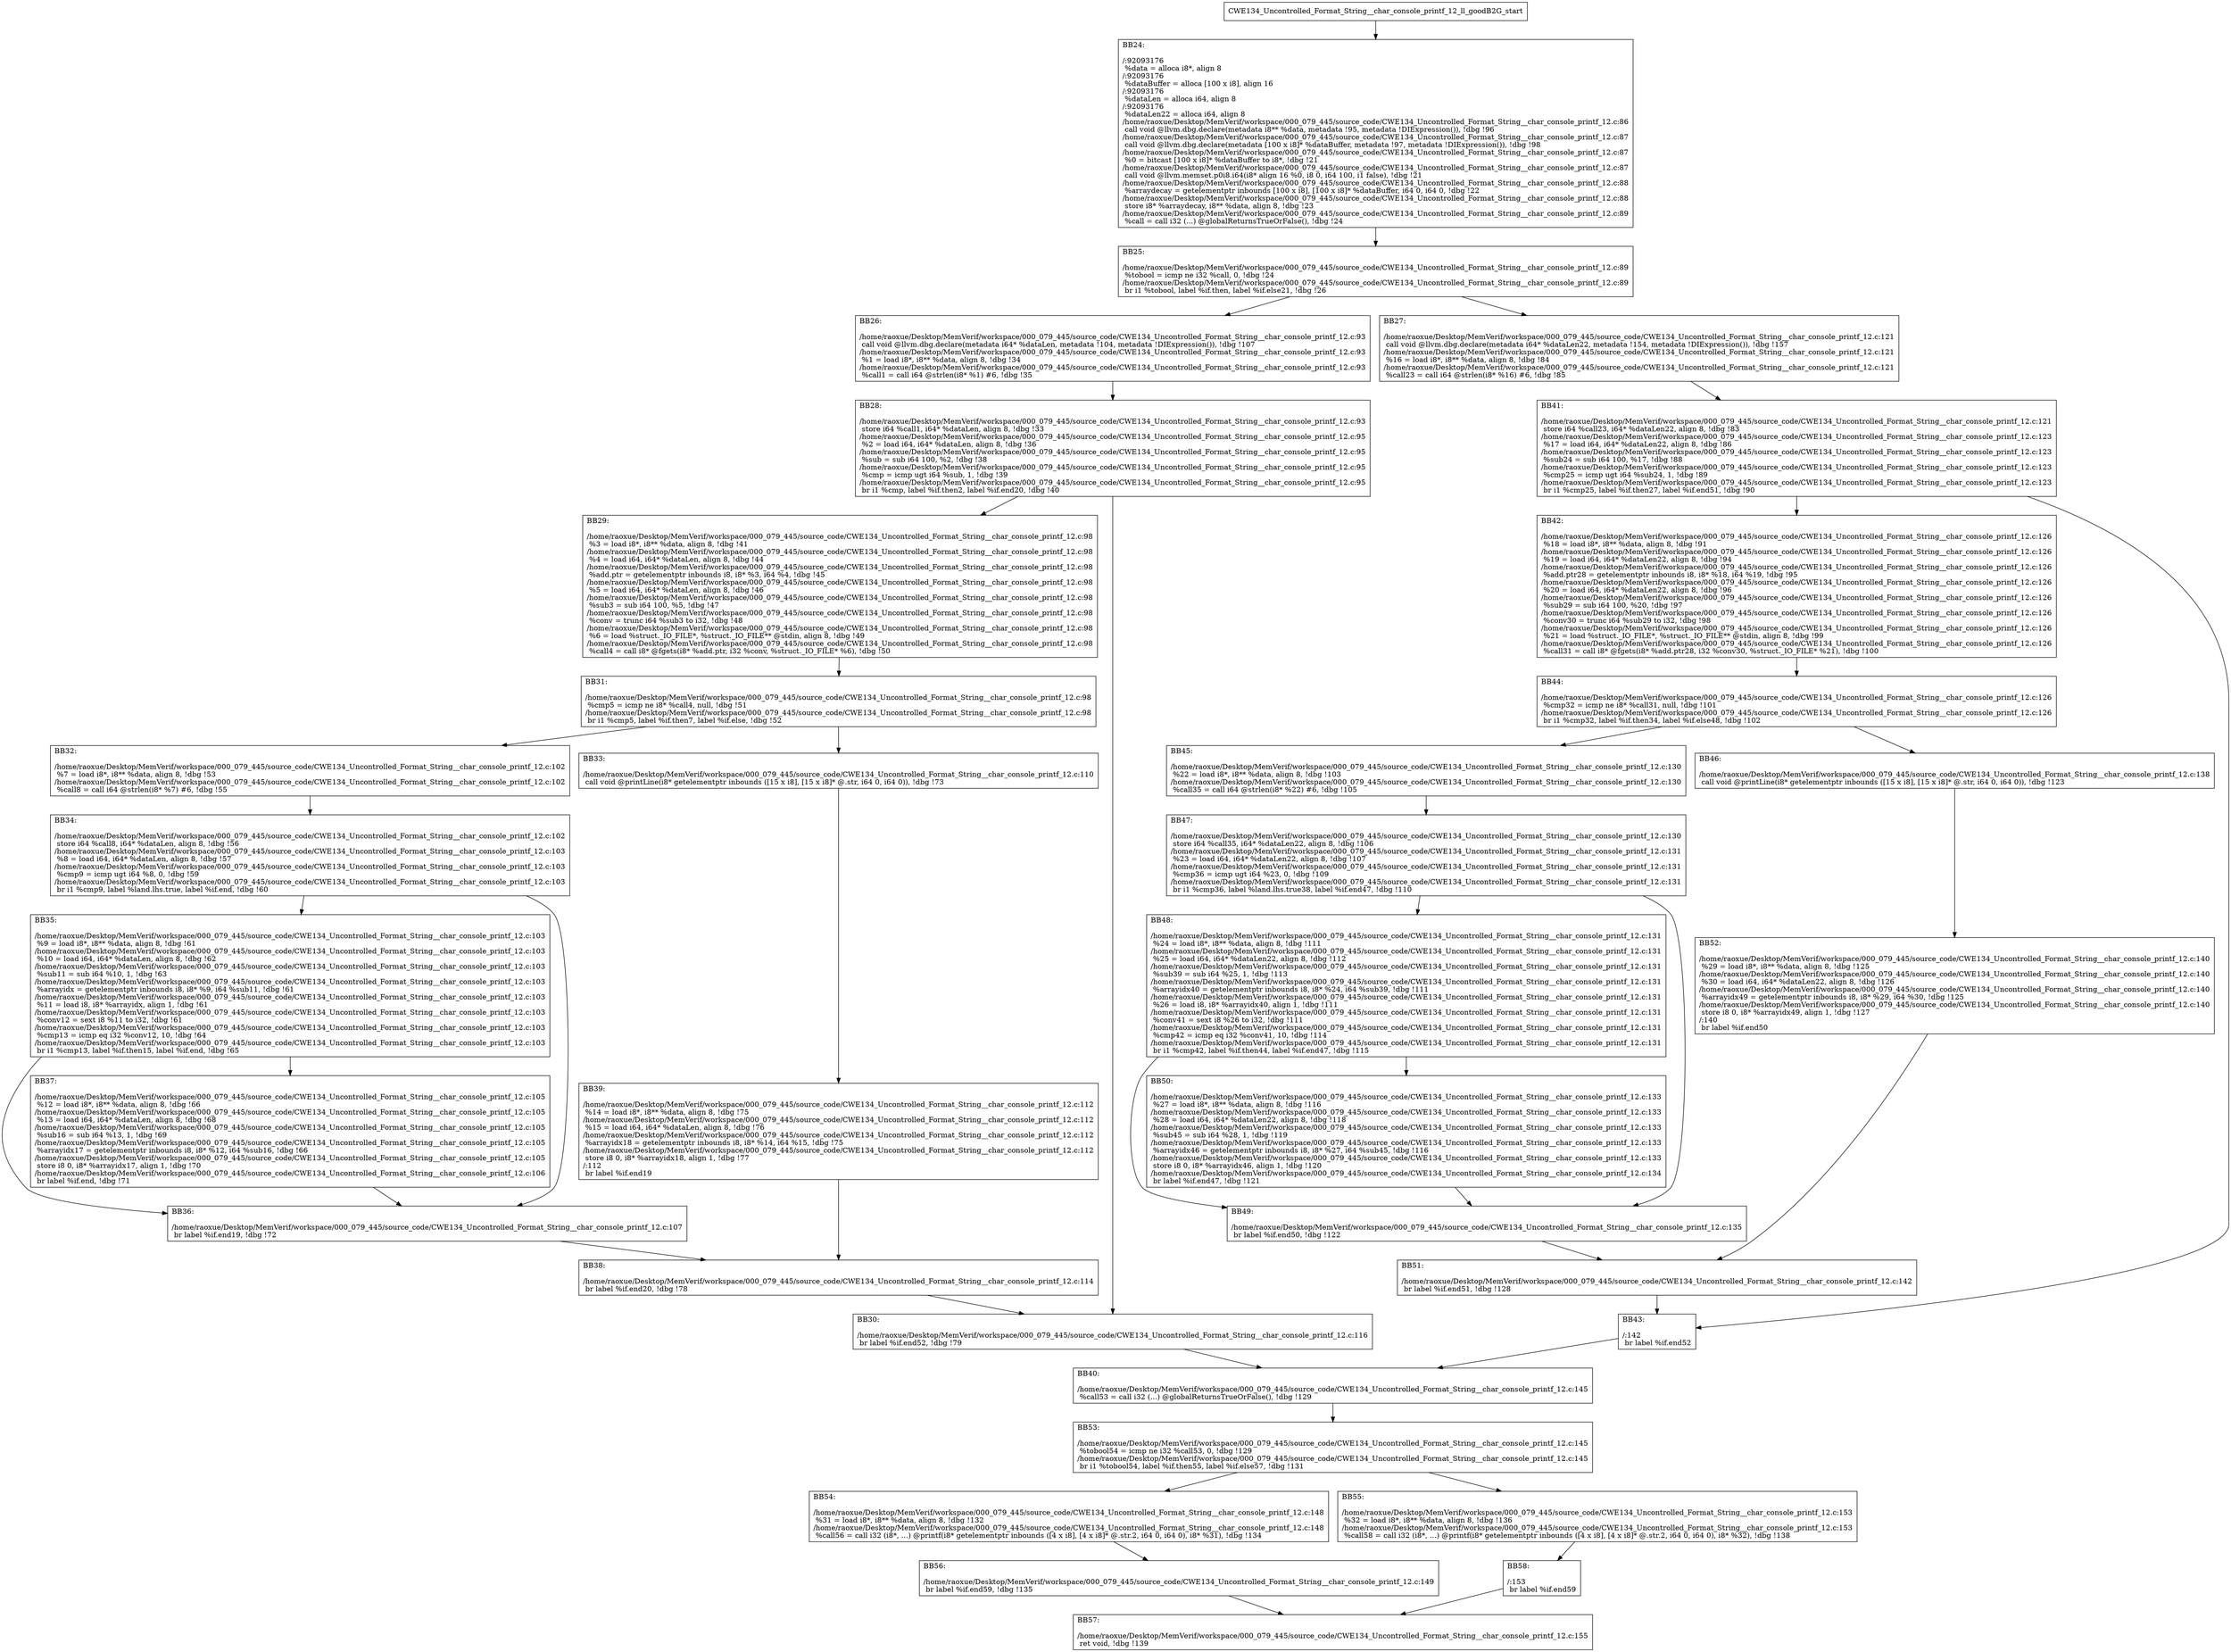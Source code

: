 digraph "CFG for'CWE134_Uncontrolled_Format_String__char_console_printf_12_ll_goodB2G' function" {
	BBCWE134_Uncontrolled_Format_String__char_console_printf_12_ll_goodB2G_start[shape=record,label="{CWE134_Uncontrolled_Format_String__char_console_printf_12_ll_goodB2G_start}"];
	BBCWE134_Uncontrolled_Format_String__char_console_printf_12_ll_goodB2G_start-> CWE134_Uncontrolled_Format_String__char_console_printf_12_ll_goodB2GBB24;
	CWE134_Uncontrolled_Format_String__char_console_printf_12_ll_goodB2GBB24 [shape=record, label="{BB24:\l\l/:92093176\l
  %data = alloca i8*, align 8\l
/:92093176\l
  %dataBuffer = alloca [100 x i8], align 16\l
/:92093176\l
  %dataLen = alloca i64, align 8\l
/:92093176\l
  %dataLen22 = alloca i64, align 8\l
/home/raoxue/Desktop/MemVerif/workspace/000_079_445/source_code/CWE134_Uncontrolled_Format_String__char_console_printf_12.c:86\l
  call void @llvm.dbg.declare(metadata i8** %data, metadata !95, metadata !DIExpression()), !dbg !96\l
/home/raoxue/Desktop/MemVerif/workspace/000_079_445/source_code/CWE134_Uncontrolled_Format_String__char_console_printf_12.c:87\l
  call void @llvm.dbg.declare(metadata [100 x i8]* %dataBuffer, metadata !97, metadata !DIExpression()), !dbg !98\l
/home/raoxue/Desktop/MemVerif/workspace/000_079_445/source_code/CWE134_Uncontrolled_Format_String__char_console_printf_12.c:87\l
  %0 = bitcast [100 x i8]* %dataBuffer to i8*, !dbg !21\l
/home/raoxue/Desktop/MemVerif/workspace/000_079_445/source_code/CWE134_Uncontrolled_Format_String__char_console_printf_12.c:87\l
  call void @llvm.memset.p0i8.i64(i8* align 16 %0, i8 0, i64 100, i1 false), !dbg !21\l
/home/raoxue/Desktop/MemVerif/workspace/000_079_445/source_code/CWE134_Uncontrolled_Format_String__char_console_printf_12.c:88\l
  %arraydecay = getelementptr inbounds [100 x i8], [100 x i8]* %dataBuffer, i64 0, i64 0, !dbg !22\l
/home/raoxue/Desktop/MemVerif/workspace/000_079_445/source_code/CWE134_Uncontrolled_Format_String__char_console_printf_12.c:88\l
  store i8* %arraydecay, i8** %data, align 8, !dbg !23\l
/home/raoxue/Desktop/MemVerif/workspace/000_079_445/source_code/CWE134_Uncontrolled_Format_String__char_console_printf_12.c:89\l
  %call = call i32 (...) @globalReturnsTrueOrFalse(), !dbg !24\l
}"];
	CWE134_Uncontrolled_Format_String__char_console_printf_12_ll_goodB2GBB24-> CWE134_Uncontrolled_Format_String__char_console_printf_12_ll_goodB2GBB25;
	CWE134_Uncontrolled_Format_String__char_console_printf_12_ll_goodB2GBB25 [shape=record, label="{BB25:\l\l/home/raoxue/Desktop/MemVerif/workspace/000_079_445/source_code/CWE134_Uncontrolled_Format_String__char_console_printf_12.c:89\l
  %tobool = icmp ne i32 %call, 0, !dbg !24\l
/home/raoxue/Desktop/MemVerif/workspace/000_079_445/source_code/CWE134_Uncontrolled_Format_String__char_console_printf_12.c:89\l
  br i1 %tobool, label %if.then, label %if.else21, !dbg !26\l
}"];
	CWE134_Uncontrolled_Format_String__char_console_printf_12_ll_goodB2GBB25-> CWE134_Uncontrolled_Format_String__char_console_printf_12_ll_goodB2GBB26;
	CWE134_Uncontrolled_Format_String__char_console_printf_12_ll_goodB2GBB25-> CWE134_Uncontrolled_Format_String__char_console_printf_12_ll_goodB2GBB27;
	CWE134_Uncontrolled_Format_String__char_console_printf_12_ll_goodB2GBB26 [shape=record, label="{BB26:\l\l/home/raoxue/Desktop/MemVerif/workspace/000_079_445/source_code/CWE134_Uncontrolled_Format_String__char_console_printf_12.c:93\l
  call void @llvm.dbg.declare(metadata i64* %dataLen, metadata !104, metadata !DIExpression()), !dbg !107\l
/home/raoxue/Desktop/MemVerif/workspace/000_079_445/source_code/CWE134_Uncontrolled_Format_String__char_console_printf_12.c:93\l
  %1 = load i8*, i8** %data, align 8, !dbg !34\l
/home/raoxue/Desktop/MemVerif/workspace/000_079_445/source_code/CWE134_Uncontrolled_Format_String__char_console_printf_12.c:93\l
  %call1 = call i64 @strlen(i8* %1) #6, !dbg !35\l
}"];
	CWE134_Uncontrolled_Format_String__char_console_printf_12_ll_goodB2GBB26-> CWE134_Uncontrolled_Format_String__char_console_printf_12_ll_goodB2GBB28;
	CWE134_Uncontrolled_Format_String__char_console_printf_12_ll_goodB2GBB28 [shape=record, label="{BB28:\l\l/home/raoxue/Desktop/MemVerif/workspace/000_079_445/source_code/CWE134_Uncontrolled_Format_String__char_console_printf_12.c:93\l
  store i64 %call1, i64* %dataLen, align 8, !dbg !33\l
/home/raoxue/Desktop/MemVerif/workspace/000_079_445/source_code/CWE134_Uncontrolled_Format_String__char_console_printf_12.c:95\l
  %2 = load i64, i64* %dataLen, align 8, !dbg !36\l
/home/raoxue/Desktop/MemVerif/workspace/000_079_445/source_code/CWE134_Uncontrolled_Format_String__char_console_printf_12.c:95\l
  %sub = sub i64 100, %2, !dbg !38\l
/home/raoxue/Desktop/MemVerif/workspace/000_079_445/source_code/CWE134_Uncontrolled_Format_String__char_console_printf_12.c:95\l
  %cmp = icmp ugt i64 %sub, 1, !dbg !39\l
/home/raoxue/Desktop/MemVerif/workspace/000_079_445/source_code/CWE134_Uncontrolled_Format_String__char_console_printf_12.c:95\l
  br i1 %cmp, label %if.then2, label %if.end20, !dbg !40\l
}"];
	CWE134_Uncontrolled_Format_String__char_console_printf_12_ll_goodB2GBB28-> CWE134_Uncontrolled_Format_String__char_console_printf_12_ll_goodB2GBB29;
	CWE134_Uncontrolled_Format_String__char_console_printf_12_ll_goodB2GBB28-> CWE134_Uncontrolled_Format_String__char_console_printf_12_ll_goodB2GBB30;
	CWE134_Uncontrolled_Format_String__char_console_printf_12_ll_goodB2GBB29 [shape=record, label="{BB29:\l\l/home/raoxue/Desktop/MemVerif/workspace/000_079_445/source_code/CWE134_Uncontrolled_Format_String__char_console_printf_12.c:98\l
  %3 = load i8*, i8** %data, align 8, !dbg !41\l
/home/raoxue/Desktop/MemVerif/workspace/000_079_445/source_code/CWE134_Uncontrolled_Format_String__char_console_printf_12.c:98\l
  %4 = load i64, i64* %dataLen, align 8, !dbg !44\l
/home/raoxue/Desktop/MemVerif/workspace/000_079_445/source_code/CWE134_Uncontrolled_Format_String__char_console_printf_12.c:98\l
  %add.ptr = getelementptr inbounds i8, i8* %3, i64 %4, !dbg !45\l
/home/raoxue/Desktop/MemVerif/workspace/000_079_445/source_code/CWE134_Uncontrolled_Format_String__char_console_printf_12.c:98\l
  %5 = load i64, i64* %dataLen, align 8, !dbg !46\l
/home/raoxue/Desktop/MemVerif/workspace/000_079_445/source_code/CWE134_Uncontrolled_Format_String__char_console_printf_12.c:98\l
  %sub3 = sub i64 100, %5, !dbg !47\l
/home/raoxue/Desktop/MemVerif/workspace/000_079_445/source_code/CWE134_Uncontrolled_Format_String__char_console_printf_12.c:98\l
  %conv = trunc i64 %sub3 to i32, !dbg !48\l
/home/raoxue/Desktop/MemVerif/workspace/000_079_445/source_code/CWE134_Uncontrolled_Format_String__char_console_printf_12.c:98\l
  %6 = load %struct._IO_FILE*, %struct._IO_FILE** @stdin, align 8, !dbg !49\l
/home/raoxue/Desktop/MemVerif/workspace/000_079_445/source_code/CWE134_Uncontrolled_Format_String__char_console_printf_12.c:98\l
  %call4 = call i8* @fgets(i8* %add.ptr, i32 %conv, %struct._IO_FILE* %6), !dbg !50\l
}"];
	CWE134_Uncontrolled_Format_String__char_console_printf_12_ll_goodB2GBB29-> CWE134_Uncontrolled_Format_String__char_console_printf_12_ll_goodB2GBB31;
	CWE134_Uncontrolled_Format_String__char_console_printf_12_ll_goodB2GBB31 [shape=record, label="{BB31:\l\l/home/raoxue/Desktop/MemVerif/workspace/000_079_445/source_code/CWE134_Uncontrolled_Format_String__char_console_printf_12.c:98\l
  %cmp5 = icmp ne i8* %call4, null, !dbg !51\l
/home/raoxue/Desktop/MemVerif/workspace/000_079_445/source_code/CWE134_Uncontrolled_Format_String__char_console_printf_12.c:98\l
  br i1 %cmp5, label %if.then7, label %if.else, !dbg !52\l
}"];
	CWE134_Uncontrolled_Format_String__char_console_printf_12_ll_goodB2GBB31-> CWE134_Uncontrolled_Format_String__char_console_printf_12_ll_goodB2GBB32;
	CWE134_Uncontrolled_Format_String__char_console_printf_12_ll_goodB2GBB31-> CWE134_Uncontrolled_Format_String__char_console_printf_12_ll_goodB2GBB33;
	CWE134_Uncontrolled_Format_String__char_console_printf_12_ll_goodB2GBB32 [shape=record, label="{BB32:\l\l/home/raoxue/Desktop/MemVerif/workspace/000_079_445/source_code/CWE134_Uncontrolled_Format_String__char_console_printf_12.c:102\l
  %7 = load i8*, i8** %data, align 8, !dbg !53\l
/home/raoxue/Desktop/MemVerif/workspace/000_079_445/source_code/CWE134_Uncontrolled_Format_String__char_console_printf_12.c:102\l
  %call8 = call i64 @strlen(i8* %7) #6, !dbg !55\l
}"];
	CWE134_Uncontrolled_Format_String__char_console_printf_12_ll_goodB2GBB32-> CWE134_Uncontrolled_Format_String__char_console_printf_12_ll_goodB2GBB34;
	CWE134_Uncontrolled_Format_String__char_console_printf_12_ll_goodB2GBB34 [shape=record, label="{BB34:\l\l/home/raoxue/Desktop/MemVerif/workspace/000_079_445/source_code/CWE134_Uncontrolled_Format_String__char_console_printf_12.c:102\l
  store i64 %call8, i64* %dataLen, align 8, !dbg !56\l
/home/raoxue/Desktop/MemVerif/workspace/000_079_445/source_code/CWE134_Uncontrolled_Format_String__char_console_printf_12.c:103\l
  %8 = load i64, i64* %dataLen, align 8, !dbg !57\l
/home/raoxue/Desktop/MemVerif/workspace/000_079_445/source_code/CWE134_Uncontrolled_Format_String__char_console_printf_12.c:103\l
  %cmp9 = icmp ugt i64 %8, 0, !dbg !59\l
/home/raoxue/Desktop/MemVerif/workspace/000_079_445/source_code/CWE134_Uncontrolled_Format_String__char_console_printf_12.c:103\l
  br i1 %cmp9, label %land.lhs.true, label %if.end, !dbg !60\l
}"];
	CWE134_Uncontrolled_Format_String__char_console_printf_12_ll_goodB2GBB34-> CWE134_Uncontrolled_Format_String__char_console_printf_12_ll_goodB2GBB35;
	CWE134_Uncontrolled_Format_String__char_console_printf_12_ll_goodB2GBB34-> CWE134_Uncontrolled_Format_String__char_console_printf_12_ll_goodB2GBB36;
	CWE134_Uncontrolled_Format_String__char_console_printf_12_ll_goodB2GBB35 [shape=record, label="{BB35:\l\l/home/raoxue/Desktop/MemVerif/workspace/000_079_445/source_code/CWE134_Uncontrolled_Format_String__char_console_printf_12.c:103\l
  %9 = load i8*, i8** %data, align 8, !dbg !61\l
/home/raoxue/Desktop/MemVerif/workspace/000_079_445/source_code/CWE134_Uncontrolled_Format_String__char_console_printf_12.c:103\l
  %10 = load i64, i64* %dataLen, align 8, !dbg !62\l
/home/raoxue/Desktop/MemVerif/workspace/000_079_445/source_code/CWE134_Uncontrolled_Format_String__char_console_printf_12.c:103\l
  %sub11 = sub i64 %10, 1, !dbg !63\l
/home/raoxue/Desktop/MemVerif/workspace/000_079_445/source_code/CWE134_Uncontrolled_Format_String__char_console_printf_12.c:103\l
  %arrayidx = getelementptr inbounds i8, i8* %9, i64 %sub11, !dbg !61\l
/home/raoxue/Desktop/MemVerif/workspace/000_079_445/source_code/CWE134_Uncontrolled_Format_String__char_console_printf_12.c:103\l
  %11 = load i8, i8* %arrayidx, align 1, !dbg !61\l
/home/raoxue/Desktop/MemVerif/workspace/000_079_445/source_code/CWE134_Uncontrolled_Format_String__char_console_printf_12.c:103\l
  %conv12 = sext i8 %11 to i32, !dbg !61\l
/home/raoxue/Desktop/MemVerif/workspace/000_079_445/source_code/CWE134_Uncontrolled_Format_String__char_console_printf_12.c:103\l
  %cmp13 = icmp eq i32 %conv12, 10, !dbg !64\l
/home/raoxue/Desktop/MemVerif/workspace/000_079_445/source_code/CWE134_Uncontrolled_Format_String__char_console_printf_12.c:103\l
  br i1 %cmp13, label %if.then15, label %if.end, !dbg !65\l
}"];
	CWE134_Uncontrolled_Format_String__char_console_printf_12_ll_goodB2GBB35-> CWE134_Uncontrolled_Format_String__char_console_printf_12_ll_goodB2GBB37;
	CWE134_Uncontrolled_Format_String__char_console_printf_12_ll_goodB2GBB35-> CWE134_Uncontrolled_Format_String__char_console_printf_12_ll_goodB2GBB36;
	CWE134_Uncontrolled_Format_String__char_console_printf_12_ll_goodB2GBB37 [shape=record, label="{BB37:\l\l/home/raoxue/Desktop/MemVerif/workspace/000_079_445/source_code/CWE134_Uncontrolled_Format_String__char_console_printf_12.c:105\l
  %12 = load i8*, i8** %data, align 8, !dbg !66\l
/home/raoxue/Desktop/MemVerif/workspace/000_079_445/source_code/CWE134_Uncontrolled_Format_String__char_console_printf_12.c:105\l
  %13 = load i64, i64* %dataLen, align 8, !dbg !68\l
/home/raoxue/Desktop/MemVerif/workspace/000_079_445/source_code/CWE134_Uncontrolled_Format_String__char_console_printf_12.c:105\l
  %sub16 = sub i64 %13, 1, !dbg !69\l
/home/raoxue/Desktop/MemVerif/workspace/000_079_445/source_code/CWE134_Uncontrolled_Format_String__char_console_printf_12.c:105\l
  %arrayidx17 = getelementptr inbounds i8, i8* %12, i64 %sub16, !dbg !66\l
/home/raoxue/Desktop/MemVerif/workspace/000_079_445/source_code/CWE134_Uncontrolled_Format_String__char_console_printf_12.c:105\l
  store i8 0, i8* %arrayidx17, align 1, !dbg !70\l
/home/raoxue/Desktop/MemVerif/workspace/000_079_445/source_code/CWE134_Uncontrolled_Format_String__char_console_printf_12.c:106\l
  br label %if.end, !dbg !71\l
}"];
	CWE134_Uncontrolled_Format_String__char_console_printf_12_ll_goodB2GBB37-> CWE134_Uncontrolled_Format_String__char_console_printf_12_ll_goodB2GBB36;
	CWE134_Uncontrolled_Format_String__char_console_printf_12_ll_goodB2GBB36 [shape=record, label="{BB36:\l\l/home/raoxue/Desktop/MemVerif/workspace/000_079_445/source_code/CWE134_Uncontrolled_Format_String__char_console_printf_12.c:107\l
  br label %if.end19, !dbg !72\l
}"];
	CWE134_Uncontrolled_Format_String__char_console_printf_12_ll_goodB2GBB36-> CWE134_Uncontrolled_Format_String__char_console_printf_12_ll_goodB2GBB38;
	CWE134_Uncontrolled_Format_String__char_console_printf_12_ll_goodB2GBB33 [shape=record, label="{BB33:\l\l/home/raoxue/Desktop/MemVerif/workspace/000_079_445/source_code/CWE134_Uncontrolled_Format_String__char_console_printf_12.c:110\l
  call void @printLine(i8* getelementptr inbounds ([15 x i8], [15 x i8]* @.str, i64 0, i64 0)), !dbg !73\l
}"];
	CWE134_Uncontrolled_Format_String__char_console_printf_12_ll_goodB2GBB33-> CWE134_Uncontrolled_Format_String__char_console_printf_12_ll_goodB2GBB39;
	CWE134_Uncontrolled_Format_String__char_console_printf_12_ll_goodB2GBB39 [shape=record, label="{BB39:\l\l/home/raoxue/Desktop/MemVerif/workspace/000_079_445/source_code/CWE134_Uncontrolled_Format_String__char_console_printf_12.c:112\l
  %14 = load i8*, i8** %data, align 8, !dbg !75\l
/home/raoxue/Desktop/MemVerif/workspace/000_079_445/source_code/CWE134_Uncontrolled_Format_String__char_console_printf_12.c:112\l
  %15 = load i64, i64* %dataLen, align 8, !dbg !76\l
/home/raoxue/Desktop/MemVerif/workspace/000_079_445/source_code/CWE134_Uncontrolled_Format_String__char_console_printf_12.c:112\l
  %arrayidx18 = getelementptr inbounds i8, i8* %14, i64 %15, !dbg !75\l
/home/raoxue/Desktop/MemVerif/workspace/000_079_445/source_code/CWE134_Uncontrolled_Format_String__char_console_printf_12.c:112\l
  store i8 0, i8* %arrayidx18, align 1, !dbg !77\l
/:112\l
  br label %if.end19\l
}"];
	CWE134_Uncontrolled_Format_String__char_console_printf_12_ll_goodB2GBB39-> CWE134_Uncontrolled_Format_String__char_console_printf_12_ll_goodB2GBB38;
	CWE134_Uncontrolled_Format_String__char_console_printf_12_ll_goodB2GBB38 [shape=record, label="{BB38:\l\l/home/raoxue/Desktop/MemVerif/workspace/000_079_445/source_code/CWE134_Uncontrolled_Format_String__char_console_printf_12.c:114\l
  br label %if.end20, !dbg !78\l
}"];
	CWE134_Uncontrolled_Format_String__char_console_printf_12_ll_goodB2GBB38-> CWE134_Uncontrolled_Format_String__char_console_printf_12_ll_goodB2GBB30;
	CWE134_Uncontrolled_Format_String__char_console_printf_12_ll_goodB2GBB30 [shape=record, label="{BB30:\l\l/home/raoxue/Desktop/MemVerif/workspace/000_079_445/source_code/CWE134_Uncontrolled_Format_String__char_console_printf_12.c:116\l
  br label %if.end52, !dbg !79\l
}"];
	CWE134_Uncontrolled_Format_String__char_console_printf_12_ll_goodB2GBB30-> CWE134_Uncontrolled_Format_String__char_console_printf_12_ll_goodB2GBB40;
	CWE134_Uncontrolled_Format_String__char_console_printf_12_ll_goodB2GBB27 [shape=record, label="{BB27:\l\l/home/raoxue/Desktop/MemVerif/workspace/000_079_445/source_code/CWE134_Uncontrolled_Format_String__char_console_printf_12.c:121\l
  call void @llvm.dbg.declare(metadata i64* %dataLen22, metadata !154, metadata !DIExpression()), !dbg !157\l
/home/raoxue/Desktop/MemVerif/workspace/000_079_445/source_code/CWE134_Uncontrolled_Format_String__char_console_printf_12.c:121\l
  %16 = load i8*, i8** %data, align 8, !dbg !84\l
/home/raoxue/Desktop/MemVerif/workspace/000_079_445/source_code/CWE134_Uncontrolled_Format_String__char_console_printf_12.c:121\l
  %call23 = call i64 @strlen(i8* %16) #6, !dbg !85\l
}"];
	CWE134_Uncontrolled_Format_String__char_console_printf_12_ll_goodB2GBB27-> CWE134_Uncontrolled_Format_String__char_console_printf_12_ll_goodB2GBB41;
	CWE134_Uncontrolled_Format_String__char_console_printf_12_ll_goodB2GBB41 [shape=record, label="{BB41:\l\l/home/raoxue/Desktop/MemVerif/workspace/000_079_445/source_code/CWE134_Uncontrolled_Format_String__char_console_printf_12.c:121\l
  store i64 %call23, i64* %dataLen22, align 8, !dbg !83\l
/home/raoxue/Desktop/MemVerif/workspace/000_079_445/source_code/CWE134_Uncontrolled_Format_String__char_console_printf_12.c:123\l
  %17 = load i64, i64* %dataLen22, align 8, !dbg !86\l
/home/raoxue/Desktop/MemVerif/workspace/000_079_445/source_code/CWE134_Uncontrolled_Format_String__char_console_printf_12.c:123\l
  %sub24 = sub i64 100, %17, !dbg !88\l
/home/raoxue/Desktop/MemVerif/workspace/000_079_445/source_code/CWE134_Uncontrolled_Format_String__char_console_printf_12.c:123\l
  %cmp25 = icmp ugt i64 %sub24, 1, !dbg !89\l
/home/raoxue/Desktop/MemVerif/workspace/000_079_445/source_code/CWE134_Uncontrolled_Format_String__char_console_printf_12.c:123\l
  br i1 %cmp25, label %if.then27, label %if.end51, !dbg !90\l
}"];
	CWE134_Uncontrolled_Format_String__char_console_printf_12_ll_goodB2GBB41-> CWE134_Uncontrolled_Format_String__char_console_printf_12_ll_goodB2GBB42;
	CWE134_Uncontrolled_Format_String__char_console_printf_12_ll_goodB2GBB41-> CWE134_Uncontrolled_Format_String__char_console_printf_12_ll_goodB2GBB43;
	CWE134_Uncontrolled_Format_String__char_console_printf_12_ll_goodB2GBB42 [shape=record, label="{BB42:\l\l/home/raoxue/Desktop/MemVerif/workspace/000_079_445/source_code/CWE134_Uncontrolled_Format_String__char_console_printf_12.c:126\l
  %18 = load i8*, i8** %data, align 8, !dbg !91\l
/home/raoxue/Desktop/MemVerif/workspace/000_079_445/source_code/CWE134_Uncontrolled_Format_String__char_console_printf_12.c:126\l
  %19 = load i64, i64* %dataLen22, align 8, !dbg !94\l
/home/raoxue/Desktop/MemVerif/workspace/000_079_445/source_code/CWE134_Uncontrolled_Format_String__char_console_printf_12.c:126\l
  %add.ptr28 = getelementptr inbounds i8, i8* %18, i64 %19, !dbg !95\l
/home/raoxue/Desktop/MemVerif/workspace/000_079_445/source_code/CWE134_Uncontrolled_Format_String__char_console_printf_12.c:126\l
  %20 = load i64, i64* %dataLen22, align 8, !dbg !96\l
/home/raoxue/Desktop/MemVerif/workspace/000_079_445/source_code/CWE134_Uncontrolled_Format_String__char_console_printf_12.c:126\l
  %sub29 = sub i64 100, %20, !dbg !97\l
/home/raoxue/Desktop/MemVerif/workspace/000_079_445/source_code/CWE134_Uncontrolled_Format_String__char_console_printf_12.c:126\l
  %conv30 = trunc i64 %sub29 to i32, !dbg !98\l
/home/raoxue/Desktop/MemVerif/workspace/000_079_445/source_code/CWE134_Uncontrolled_Format_String__char_console_printf_12.c:126\l
  %21 = load %struct._IO_FILE*, %struct._IO_FILE** @stdin, align 8, !dbg !99\l
/home/raoxue/Desktop/MemVerif/workspace/000_079_445/source_code/CWE134_Uncontrolled_Format_String__char_console_printf_12.c:126\l
  %call31 = call i8* @fgets(i8* %add.ptr28, i32 %conv30, %struct._IO_FILE* %21), !dbg !100\l
}"];
	CWE134_Uncontrolled_Format_String__char_console_printf_12_ll_goodB2GBB42-> CWE134_Uncontrolled_Format_String__char_console_printf_12_ll_goodB2GBB44;
	CWE134_Uncontrolled_Format_String__char_console_printf_12_ll_goodB2GBB44 [shape=record, label="{BB44:\l\l/home/raoxue/Desktop/MemVerif/workspace/000_079_445/source_code/CWE134_Uncontrolled_Format_String__char_console_printf_12.c:126\l
  %cmp32 = icmp ne i8* %call31, null, !dbg !101\l
/home/raoxue/Desktop/MemVerif/workspace/000_079_445/source_code/CWE134_Uncontrolled_Format_String__char_console_printf_12.c:126\l
  br i1 %cmp32, label %if.then34, label %if.else48, !dbg !102\l
}"];
	CWE134_Uncontrolled_Format_String__char_console_printf_12_ll_goodB2GBB44-> CWE134_Uncontrolled_Format_String__char_console_printf_12_ll_goodB2GBB45;
	CWE134_Uncontrolled_Format_String__char_console_printf_12_ll_goodB2GBB44-> CWE134_Uncontrolled_Format_String__char_console_printf_12_ll_goodB2GBB46;
	CWE134_Uncontrolled_Format_String__char_console_printf_12_ll_goodB2GBB45 [shape=record, label="{BB45:\l\l/home/raoxue/Desktop/MemVerif/workspace/000_079_445/source_code/CWE134_Uncontrolled_Format_String__char_console_printf_12.c:130\l
  %22 = load i8*, i8** %data, align 8, !dbg !103\l
/home/raoxue/Desktop/MemVerif/workspace/000_079_445/source_code/CWE134_Uncontrolled_Format_String__char_console_printf_12.c:130\l
  %call35 = call i64 @strlen(i8* %22) #6, !dbg !105\l
}"];
	CWE134_Uncontrolled_Format_String__char_console_printf_12_ll_goodB2GBB45-> CWE134_Uncontrolled_Format_String__char_console_printf_12_ll_goodB2GBB47;
	CWE134_Uncontrolled_Format_String__char_console_printf_12_ll_goodB2GBB47 [shape=record, label="{BB47:\l\l/home/raoxue/Desktop/MemVerif/workspace/000_079_445/source_code/CWE134_Uncontrolled_Format_String__char_console_printf_12.c:130\l
  store i64 %call35, i64* %dataLen22, align 8, !dbg !106\l
/home/raoxue/Desktop/MemVerif/workspace/000_079_445/source_code/CWE134_Uncontrolled_Format_String__char_console_printf_12.c:131\l
  %23 = load i64, i64* %dataLen22, align 8, !dbg !107\l
/home/raoxue/Desktop/MemVerif/workspace/000_079_445/source_code/CWE134_Uncontrolled_Format_String__char_console_printf_12.c:131\l
  %cmp36 = icmp ugt i64 %23, 0, !dbg !109\l
/home/raoxue/Desktop/MemVerif/workspace/000_079_445/source_code/CWE134_Uncontrolled_Format_String__char_console_printf_12.c:131\l
  br i1 %cmp36, label %land.lhs.true38, label %if.end47, !dbg !110\l
}"];
	CWE134_Uncontrolled_Format_String__char_console_printf_12_ll_goodB2GBB47-> CWE134_Uncontrolled_Format_String__char_console_printf_12_ll_goodB2GBB48;
	CWE134_Uncontrolled_Format_String__char_console_printf_12_ll_goodB2GBB47-> CWE134_Uncontrolled_Format_String__char_console_printf_12_ll_goodB2GBB49;
	CWE134_Uncontrolled_Format_String__char_console_printf_12_ll_goodB2GBB48 [shape=record, label="{BB48:\l\l/home/raoxue/Desktop/MemVerif/workspace/000_079_445/source_code/CWE134_Uncontrolled_Format_String__char_console_printf_12.c:131\l
  %24 = load i8*, i8** %data, align 8, !dbg !111\l
/home/raoxue/Desktop/MemVerif/workspace/000_079_445/source_code/CWE134_Uncontrolled_Format_String__char_console_printf_12.c:131\l
  %25 = load i64, i64* %dataLen22, align 8, !dbg !112\l
/home/raoxue/Desktop/MemVerif/workspace/000_079_445/source_code/CWE134_Uncontrolled_Format_String__char_console_printf_12.c:131\l
  %sub39 = sub i64 %25, 1, !dbg !113\l
/home/raoxue/Desktop/MemVerif/workspace/000_079_445/source_code/CWE134_Uncontrolled_Format_String__char_console_printf_12.c:131\l
  %arrayidx40 = getelementptr inbounds i8, i8* %24, i64 %sub39, !dbg !111\l
/home/raoxue/Desktop/MemVerif/workspace/000_079_445/source_code/CWE134_Uncontrolled_Format_String__char_console_printf_12.c:131\l
  %26 = load i8, i8* %arrayidx40, align 1, !dbg !111\l
/home/raoxue/Desktop/MemVerif/workspace/000_079_445/source_code/CWE134_Uncontrolled_Format_String__char_console_printf_12.c:131\l
  %conv41 = sext i8 %26 to i32, !dbg !111\l
/home/raoxue/Desktop/MemVerif/workspace/000_079_445/source_code/CWE134_Uncontrolled_Format_String__char_console_printf_12.c:131\l
  %cmp42 = icmp eq i32 %conv41, 10, !dbg !114\l
/home/raoxue/Desktop/MemVerif/workspace/000_079_445/source_code/CWE134_Uncontrolled_Format_String__char_console_printf_12.c:131\l
  br i1 %cmp42, label %if.then44, label %if.end47, !dbg !115\l
}"];
	CWE134_Uncontrolled_Format_String__char_console_printf_12_ll_goodB2GBB48-> CWE134_Uncontrolled_Format_String__char_console_printf_12_ll_goodB2GBB50;
	CWE134_Uncontrolled_Format_String__char_console_printf_12_ll_goodB2GBB48-> CWE134_Uncontrolled_Format_String__char_console_printf_12_ll_goodB2GBB49;
	CWE134_Uncontrolled_Format_String__char_console_printf_12_ll_goodB2GBB50 [shape=record, label="{BB50:\l\l/home/raoxue/Desktop/MemVerif/workspace/000_079_445/source_code/CWE134_Uncontrolled_Format_String__char_console_printf_12.c:133\l
  %27 = load i8*, i8** %data, align 8, !dbg !116\l
/home/raoxue/Desktop/MemVerif/workspace/000_079_445/source_code/CWE134_Uncontrolled_Format_String__char_console_printf_12.c:133\l
  %28 = load i64, i64* %dataLen22, align 8, !dbg !118\l
/home/raoxue/Desktop/MemVerif/workspace/000_079_445/source_code/CWE134_Uncontrolled_Format_String__char_console_printf_12.c:133\l
  %sub45 = sub i64 %28, 1, !dbg !119\l
/home/raoxue/Desktop/MemVerif/workspace/000_079_445/source_code/CWE134_Uncontrolled_Format_String__char_console_printf_12.c:133\l
  %arrayidx46 = getelementptr inbounds i8, i8* %27, i64 %sub45, !dbg !116\l
/home/raoxue/Desktop/MemVerif/workspace/000_079_445/source_code/CWE134_Uncontrolled_Format_String__char_console_printf_12.c:133\l
  store i8 0, i8* %arrayidx46, align 1, !dbg !120\l
/home/raoxue/Desktop/MemVerif/workspace/000_079_445/source_code/CWE134_Uncontrolled_Format_String__char_console_printf_12.c:134\l
  br label %if.end47, !dbg !121\l
}"];
	CWE134_Uncontrolled_Format_String__char_console_printf_12_ll_goodB2GBB50-> CWE134_Uncontrolled_Format_String__char_console_printf_12_ll_goodB2GBB49;
	CWE134_Uncontrolled_Format_String__char_console_printf_12_ll_goodB2GBB49 [shape=record, label="{BB49:\l\l/home/raoxue/Desktop/MemVerif/workspace/000_079_445/source_code/CWE134_Uncontrolled_Format_String__char_console_printf_12.c:135\l
  br label %if.end50, !dbg !122\l
}"];
	CWE134_Uncontrolled_Format_String__char_console_printf_12_ll_goodB2GBB49-> CWE134_Uncontrolled_Format_String__char_console_printf_12_ll_goodB2GBB51;
	CWE134_Uncontrolled_Format_String__char_console_printf_12_ll_goodB2GBB46 [shape=record, label="{BB46:\l\l/home/raoxue/Desktop/MemVerif/workspace/000_079_445/source_code/CWE134_Uncontrolled_Format_String__char_console_printf_12.c:138\l
  call void @printLine(i8* getelementptr inbounds ([15 x i8], [15 x i8]* @.str, i64 0, i64 0)), !dbg !123\l
}"];
	CWE134_Uncontrolled_Format_String__char_console_printf_12_ll_goodB2GBB46-> CWE134_Uncontrolled_Format_String__char_console_printf_12_ll_goodB2GBB52;
	CWE134_Uncontrolled_Format_String__char_console_printf_12_ll_goodB2GBB52 [shape=record, label="{BB52:\l\l/home/raoxue/Desktop/MemVerif/workspace/000_079_445/source_code/CWE134_Uncontrolled_Format_String__char_console_printf_12.c:140\l
  %29 = load i8*, i8** %data, align 8, !dbg !125\l
/home/raoxue/Desktop/MemVerif/workspace/000_079_445/source_code/CWE134_Uncontrolled_Format_String__char_console_printf_12.c:140\l
  %30 = load i64, i64* %dataLen22, align 8, !dbg !126\l
/home/raoxue/Desktop/MemVerif/workspace/000_079_445/source_code/CWE134_Uncontrolled_Format_String__char_console_printf_12.c:140\l
  %arrayidx49 = getelementptr inbounds i8, i8* %29, i64 %30, !dbg !125\l
/home/raoxue/Desktop/MemVerif/workspace/000_079_445/source_code/CWE134_Uncontrolled_Format_String__char_console_printf_12.c:140\l
  store i8 0, i8* %arrayidx49, align 1, !dbg !127\l
/:140\l
  br label %if.end50\l
}"];
	CWE134_Uncontrolled_Format_String__char_console_printf_12_ll_goodB2GBB52-> CWE134_Uncontrolled_Format_String__char_console_printf_12_ll_goodB2GBB51;
	CWE134_Uncontrolled_Format_String__char_console_printf_12_ll_goodB2GBB51 [shape=record, label="{BB51:\l\l/home/raoxue/Desktop/MemVerif/workspace/000_079_445/source_code/CWE134_Uncontrolled_Format_String__char_console_printf_12.c:142\l
  br label %if.end51, !dbg !128\l
}"];
	CWE134_Uncontrolled_Format_String__char_console_printf_12_ll_goodB2GBB51-> CWE134_Uncontrolled_Format_String__char_console_printf_12_ll_goodB2GBB43;
	CWE134_Uncontrolled_Format_String__char_console_printf_12_ll_goodB2GBB43 [shape=record, label="{BB43:\l\l/:142\l
  br label %if.end52\l
}"];
	CWE134_Uncontrolled_Format_String__char_console_printf_12_ll_goodB2GBB43-> CWE134_Uncontrolled_Format_String__char_console_printf_12_ll_goodB2GBB40;
	CWE134_Uncontrolled_Format_String__char_console_printf_12_ll_goodB2GBB40 [shape=record, label="{BB40:\l\l/home/raoxue/Desktop/MemVerif/workspace/000_079_445/source_code/CWE134_Uncontrolled_Format_String__char_console_printf_12.c:145\l
  %call53 = call i32 (...) @globalReturnsTrueOrFalse(), !dbg !129\l
}"];
	CWE134_Uncontrolled_Format_String__char_console_printf_12_ll_goodB2GBB40-> CWE134_Uncontrolled_Format_String__char_console_printf_12_ll_goodB2GBB53;
	CWE134_Uncontrolled_Format_String__char_console_printf_12_ll_goodB2GBB53 [shape=record, label="{BB53:\l\l/home/raoxue/Desktop/MemVerif/workspace/000_079_445/source_code/CWE134_Uncontrolled_Format_String__char_console_printf_12.c:145\l
  %tobool54 = icmp ne i32 %call53, 0, !dbg !129\l
/home/raoxue/Desktop/MemVerif/workspace/000_079_445/source_code/CWE134_Uncontrolled_Format_String__char_console_printf_12.c:145\l
  br i1 %tobool54, label %if.then55, label %if.else57, !dbg !131\l
}"];
	CWE134_Uncontrolled_Format_String__char_console_printf_12_ll_goodB2GBB53-> CWE134_Uncontrolled_Format_String__char_console_printf_12_ll_goodB2GBB54;
	CWE134_Uncontrolled_Format_String__char_console_printf_12_ll_goodB2GBB53-> CWE134_Uncontrolled_Format_String__char_console_printf_12_ll_goodB2GBB55;
	CWE134_Uncontrolled_Format_String__char_console_printf_12_ll_goodB2GBB54 [shape=record, label="{BB54:\l\l/home/raoxue/Desktop/MemVerif/workspace/000_079_445/source_code/CWE134_Uncontrolled_Format_String__char_console_printf_12.c:148\l
  %31 = load i8*, i8** %data, align 8, !dbg !132\l
/home/raoxue/Desktop/MemVerif/workspace/000_079_445/source_code/CWE134_Uncontrolled_Format_String__char_console_printf_12.c:148\l
  %call56 = call i32 (i8*, ...) @printf(i8* getelementptr inbounds ([4 x i8], [4 x i8]* @.str.2, i64 0, i64 0), i8* %31), !dbg !134\l
}"];
	CWE134_Uncontrolled_Format_String__char_console_printf_12_ll_goodB2GBB54-> CWE134_Uncontrolled_Format_String__char_console_printf_12_ll_goodB2GBB56;
	CWE134_Uncontrolled_Format_String__char_console_printf_12_ll_goodB2GBB56 [shape=record, label="{BB56:\l\l/home/raoxue/Desktop/MemVerif/workspace/000_079_445/source_code/CWE134_Uncontrolled_Format_String__char_console_printf_12.c:149\l
  br label %if.end59, !dbg !135\l
}"];
	CWE134_Uncontrolled_Format_String__char_console_printf_12_ll_goodB2GBB56-> CWE134_Uncontrolled_Format_String__char_console_printf_12_ll_goodB2GBB57;
	CWE134_Uncontrolled_Format_String__char_console_printf_12_ll_goodB2GBB55 [shape=record, label="{BB55:\l\l/home/raoxue/Desktop/MemVerif/workspace/000_079_445/source_code/CWE134_Uncontrolled_Format_String__char_console_printf_12.c:153\l
  %32 = load i8*, i8** %data, align 8, !dbg !136\l
/home/raoxue/Desktop/MemVerif/workspace/000_079_445/source_code/CWE134_Uncontrolled_Format_String__char_console_printf_12.c:153\l
  %call58 = call i32 (i8*, ...) @printf(i8* getelementptr inbounds ([4 x i8], [4 x i8]* @.str.2, i64 0, i64 0), i8* %32), !dbg !138\l
}"];
	CWE134_Uncontrolled_Format_String__char_console_printf_12_ll_goodB2GBB55-> CWE134_Uncontrolled_Format_String__char_console_printf_12_ll_goodB2GBB58;
	CWE134_Uncontrolled_Format_String__char_console_printf_12_ll_goodB2GBB58 [shape=record, label="{BB58:\l\l/:153\l
  br label %if.end59\l
}"];
	CWE134_Uncontrolled_Format_String__char_console_printf_12_ll_goodB2GBB58-> CWE134_Uncontrolled_Format_String__char_console_printf_12_ll_goodB2GBB57;
	CWE134_Uncontrolled_Format_String__char_console_printf_12_ll_goodB2GBB57 [shape=record, label="{BB57:\l\l/home/raoxue/Desktop/MemVerif/workspace/000_079_445/source_code/CWE134_Uncontrolled_Format_String__char_console_printf_12.c:155\l
  ret void, !dbg !139\l
}"];
}
